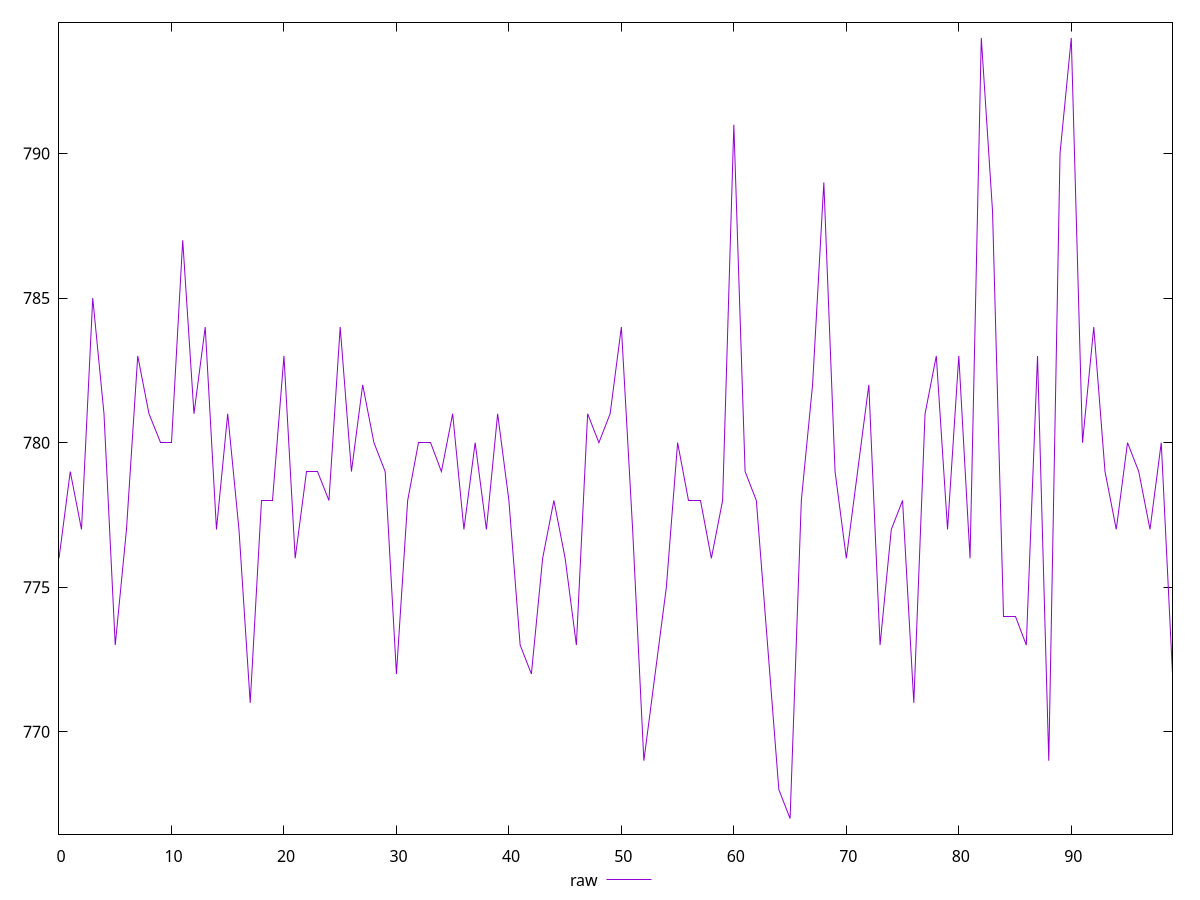 reset

$raw <<EOF
0 776
1 779
2 777
3 785
4 781
5 773
6 777
7 783
8 781
9 780
10 780
11 787
12 781
13 784
14 777
15 781
16 777
17 771
18 778
19 778
20 783
21 776
22 779
23 779
24 778
25 784
26 779
27 782
28 780
29 779
30 772
31 778
32 780
33 780
34 779
35 781
36 777
37 780
38 777
39 781
40 778
41 773
42 772
43 776
44 778
45 776
46 773
47 781
48 780
49 781
50 784
51 777
52 769
53 772
54 775
55 780
56 778
57 778
58 776
59 778
60 791
61 779
62 778
63 773
64 768
65 767
66 778
67 782
68 789
69 779
70 776
71 779
72 782
73 773
74 777
75 778
76 771
77 781
78 783
79 777
80 783
81 776
82 794
83 788
84 774
85 774
86 773
87 783
88 769
89 790
90 794
91 780
92 784
93 779
94 777
95 780
96 779
97 777
98 780
99 772
EOF

set key outside below
set xrange [0:99]
set yrange [766.46:794.54]
set trange [766.46:794.54]
set terminal svg size 640, 500 enhanced background rgb 'white'
set output "report_00011_2021-02-09T10:53:21.242Z/uses-rel-preload/samples/pages+cached+noadtech/raw/values.svg"

plot $raw title "raw" with line

reset
